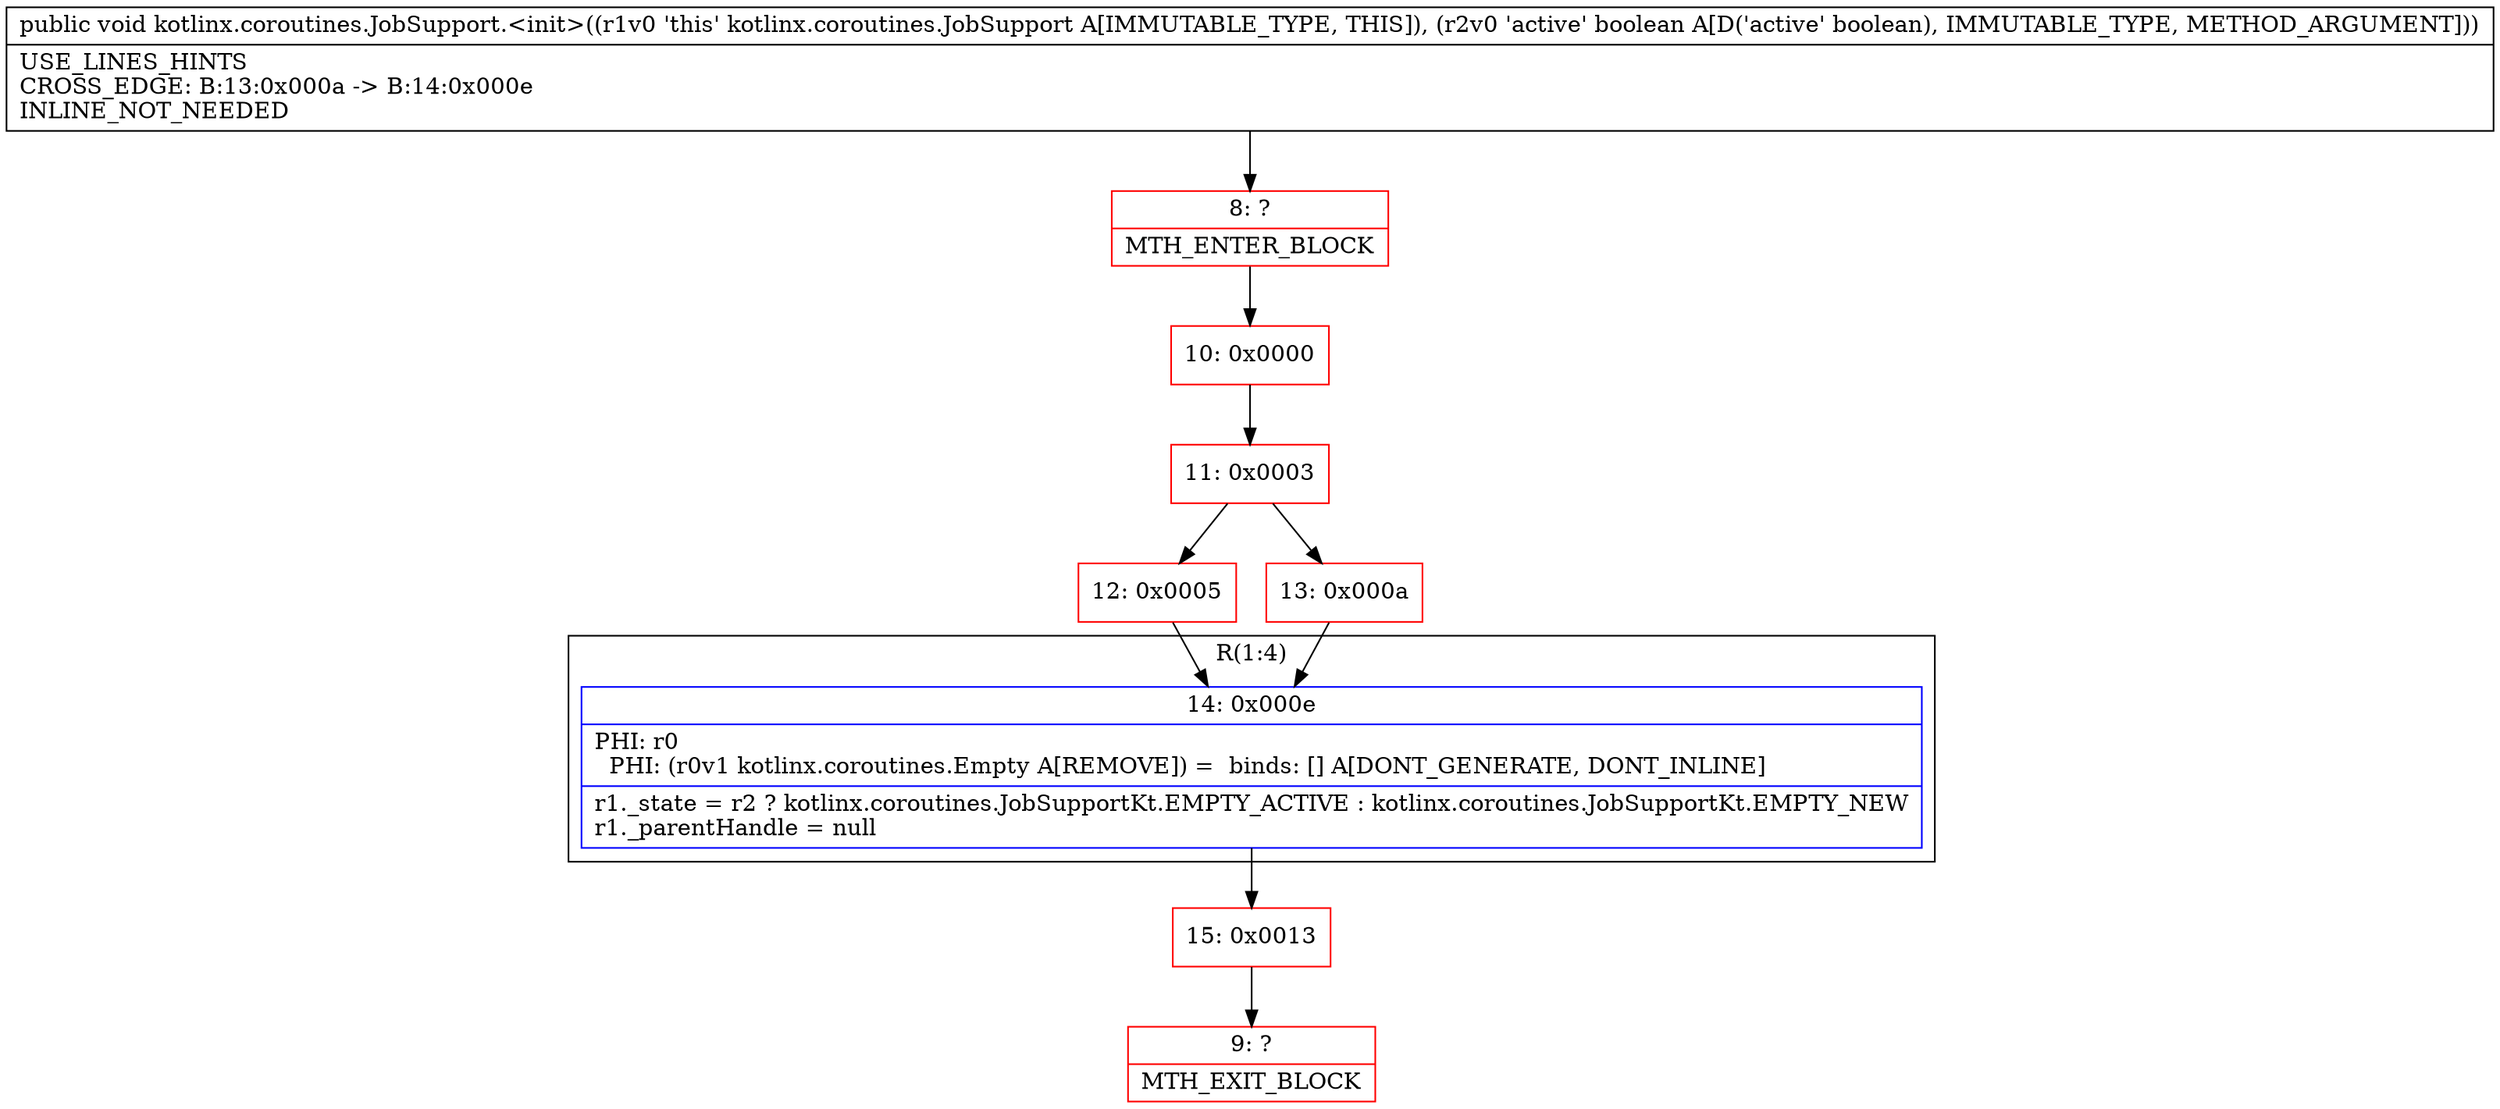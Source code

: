 digraph "CFG forkotlinx.coroutines.JobSupport.\<init\>(Z)V" {
subgraph cluster_Region_314469559 {
label = "R(1:4)";
node [shape=record,color=blue];
Node_14 [shape=record,label="{14\:\ 0x000e|PHI: r0 \l  PHI: (r0v1 kotlinx.coroutines.Empty A[REMOVE]) =  binds: [] A[DONT_GENERATE, DONT_INLINE]\l|r1._state = r2 ? kotlinx.coroutines.JobSupportKt.EMPTY_ACTIVE : kotlinx.coroutines.JobSupportKt.EMPTY_NEW\lr1._parentHandle = null\l}"];
}
Node_8 [shape=record,color=red,label="{8\:\ ?|MTH_ENTER_BLOCK\l}"];
Node_10 [shape=record,color=red,label="{10\:\ 0x0000}"];
Node_11 [shape=record,color=red,label="{11\:\ 0x0003}"];
Node_12 [shape=record,color=red,label="{12\:\ 0x0005}"];
Node_15 [shape=record,color=red,label="{15\:\ 0x0013}"];
Node_9 [shape=record,color=red,label="{9\:\ ?|MTH_EXIT_BLOCK\l}"];
Node_13 [shape=record,color=red,label="{13\:\ 0x000a}"];
MethodNode[shape=record,label="{public void kotlinx.coroutines.JobSupport.\<init\>((r1v0 'this' kotlinx.coroutines.JobSupport A[IMMUTABLE_TYPE, THIS]), (r2v0 'active' boolean A[D('active' boolean), IMMUTABLE_TYPE, METHOD_ARGUMENT]))  | USE_LINES_HINTS\lCROSS_EDGE: B:13:0x000a \-\> B:14:0x000e\lINLINE_NOT_NEEDED\l}"];
MethodNode -> Node_8;Node_14 -> Node_15;
Node_8 -> Node_10;
Node_10 -> Node_11;
Node_11 -> Node_12;
Node_11 -> Node_13;
Node_12 -> Node_14;
Node_15 -> Node_9;
Node_13 -> Node_14;
}

